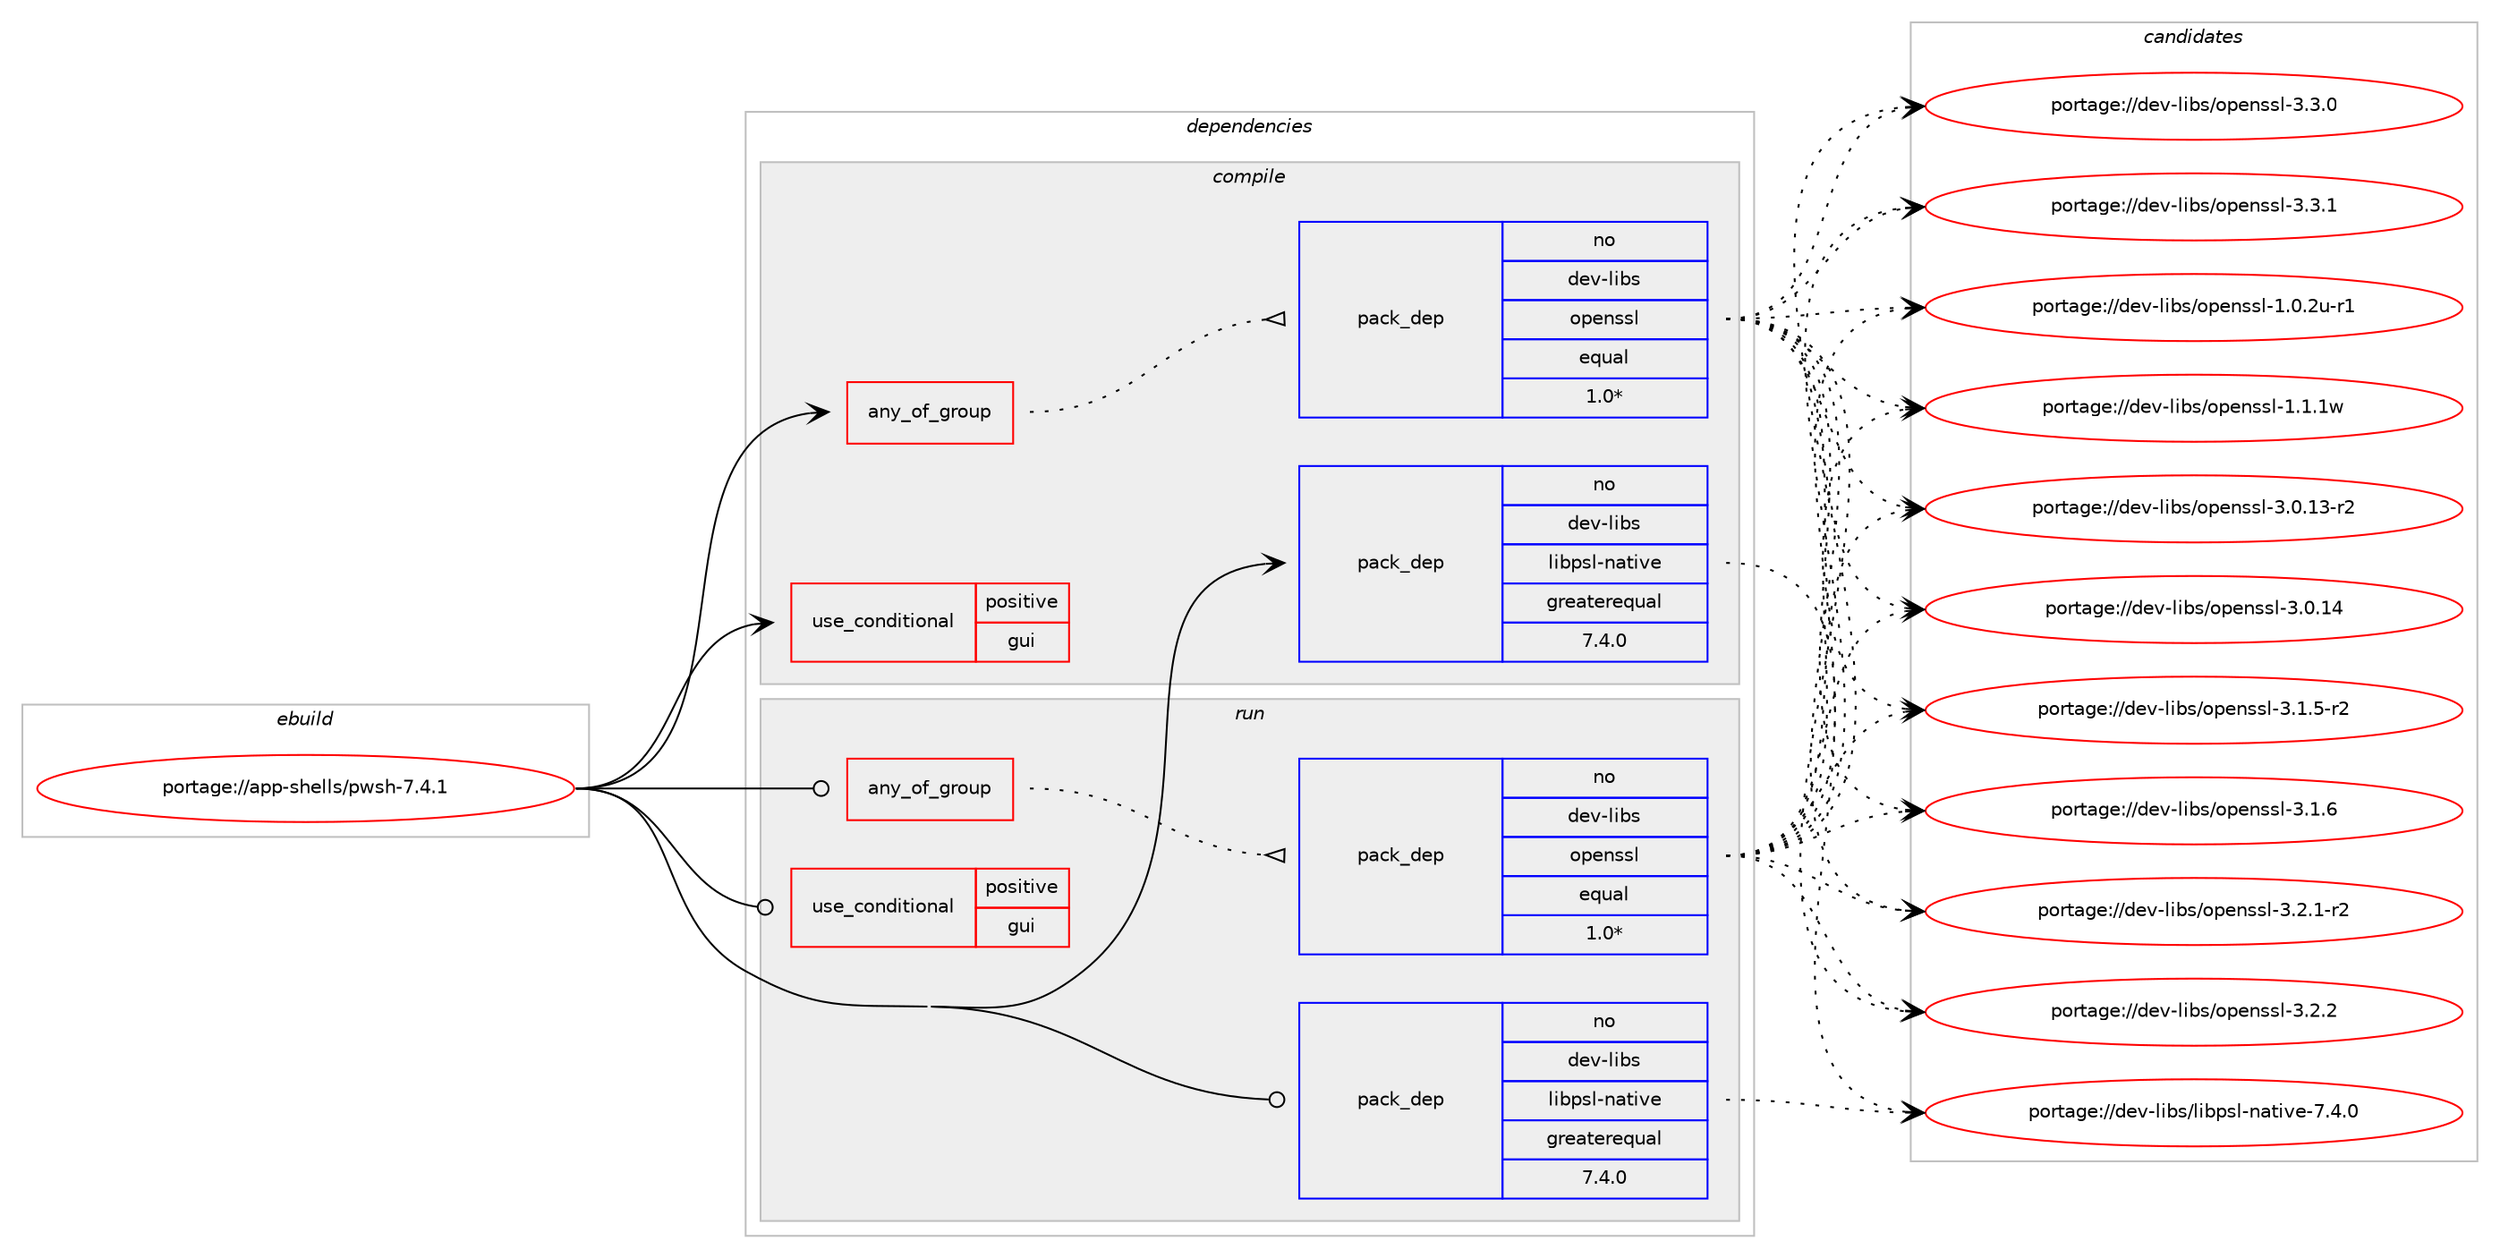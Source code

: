 digraph prolog {

# *************
# Graph options
# *************

newrank=true;
concentrate=true;
compound=true;
graph [rankdir=LR,fontname=Helvetica,fontsize=10,ranksep=1.5];#, ranksep=2.5, nodesep=0.2];
edge  [arrowhead=vee];
node  [fontname=Helvetica,fontsize=10];

# **********
# The ebuild
# **********

subgraph cluster_leftcol {
color=gray;
rank=same;
label=<<i>ebuild</i>>;
id [label="portage://app-shells/pwsh-7.4.1", color=red, width=4, href="../app-shells/pwsh-7.4.1.svg"];
}

# ****************
# The dependencies
# ****************

subgraph cluster_midcol {
color=gray;
label=<<i>dependencies</i>>;
subgraph cluster_compile {
fillcolor="#eeeeee";
style=filled;
label=<<i>compile</i>>;
subgraph any407 {
dependency22850 [label=<<TABLE BORDER="0" CELLBORDER="1" CELLSPACING="0" CELLPADDING="4"><TR><TD CELLPADDING="10">any_of_group</TD></TR></TABLE>>, shape=none, color=red];# *** BEGIN UNKNOWN DEPENDENCY TYPE (TODO) ***
# dependency22850 -> package_dependency(portage://app-shells/pwsh-7.4.1,install,no,dev-libs,openssl-compat,none,[,,],[slot(1.0.0)],[])
# *** END UNKNOWN DEPENDENCY TYPE (TODO) ***

subgraph pack8362 {
dependency22851 [label=<<TABLE BORDER="0" CELLBORDER="1" CELLSPACING="0" CELLPADDING="4" WIDTH="220"><TR><TD ROWSPAN="6" CELLPADDING="30">pack_dep</TD></TR><TR><TD WIDTH="110">no</TD></TR><TR><TD>dev-libs</TD></TR><TR><TD>openssl</TD></TR><TR><TD>equal</TD></TR><TR><TD>1.0*</TD></TR></TABLE>>, shape=none, color=blue];
}
dependency22850:e -> dependency22851:w [weight=20,style="dotted",arrowhead="oinv"];
}
id:e -> dependency22850:w [weight=20,style="solid",arrowhead="vee"];
subgraph cond14031 {
dependency22852 [label=<<TABLE BORDER="0" CELLBORDER="1" CELLSPACING="0" CELLPADDING="4"><TR><TD ROWSPAN="3" CELLPADDING="10">use_conditional</TD></TR><TR><TD>positive</TD></TR><TR><TD>gui</TD></TR></TABLE>>, shape=none, color=red];
# *** BEGIN UNKNOWN DEPENDENCY TYPE (TODO) ***
# dependency22852 -> package_dependency(portage://app-shells/pwsh-7.4.1,install,no,dev-util,desktop-file-utils,none,[,,],[],[])
# *** END UNKNOWN DEPENDENCY TYPE (TODO) ***

# *** BEGIN UNKNOWN DEPENDENCY TYPE (TODO) ***
# dependency22852 -> package_dependency(portage://app-shells/pwsh-7.4.1,install,no,x11-misc,shared-mime-info,none,[,,],[],[])
# *** END UNKNOWN DEPENDENCY TYPE (TODO) ***

}
id:e -> dependency22852:w [weight=20,style="solid",arrowhead="vee"];
subgraph pack8363 {
dependency22853 [label=<<TABLE BORDER="0" CELLBORDER="1" CELLSPACING="0" CELLPADDING="4" WIDTH="220"><TR><TD ROWSPAN="6" CELLPADDING="30">pack_dep</TD></TR><TR><TD WIDTH="110">no</TD></TR><TR><TD>dev-libs</TD></TR><TR><TD>libpsl-native</TD></TR><TR><TD>greaterequal</TD></TR><TR><TD>7.4.0</TD></TR></TABLE>>, shape=none, color=blue];
}
id:e -> dependency22853:w [weight=20,style="solid",arrowhead="vee"];
# *** BEGIN UNKNOWN DEPENDENCY TYPE (TODO) ***
# id -> package_dependency(portage://app-shells/pwsh-7.4.1,install,no,sys-libs,pam,none,[,,],[slot(0),subslot(0)],[])
# *** END UNKNOWN DEPENDENCY TYPE (TODO) ***

}
subgraph cluster_compileandrun {
fillcolor="#eeeeee";
style=filled;
label=<<i>compile and run</i>>;
}
subgraph cluster_run {
fillcolor="#eeeeee";
style=filled;
label=<<i>run</i>>;
subgraph any408 {
dependency22854 [label=<<TABLE BORDER="0" CELLBORDER="1" CELLSPACING="0" CELLPADDING="4"><TR><TD CELLPADDING="10">any_of_group</TD></TR></TABLE>>, shape=none, color=red];# *** BEGIN UNKNOWN DEPENDENCY TYPE (TODO) ***
# dependency22854 -> package_dependency(portage://app-shells/pwsh-7.4.1,run,no,dev-libs,openssl-compat,none,[,,],[slot(1.0.0)],[])
# *** END UNKNOWN DEPENDENCY TYPE (TODO) ***

subgraph pack8364 {
dependency22855 [label=<<TABLE BORDER="0" CELLBORDER="1" CELLSPACING="0" CELLPADDING="4" WIDTH="220"><TR><TD ROWSPAN="6" CELLPADDING="30">pack_dep</TD></TR><TR><TD WIDTH="110">no</TD></TR><TR><TD>dev-libs</TD></TR><TR><TD>openssl</TD></TR><TR><TD>equal</TD></TR><TR><TD>1.0*</TD></TR></TABLE>>, shape=none, color=blue];
}
dependency22854:e -> dependency22855:w [weight=20,style="dotted",arrowhead="oinv"];
}
id:e -> dependency22854:w [weight=20,style="solid",arrowhead="odot"];
subgraph cond14032 {
dependency22856 [label=<<TABLE BORDER="0" CELLBORDER="1" CELLSPACING="0" CELLPADDING="4"><TR><TD ROWSPAN="3" CELLPADDING="10">use_conditional</TD></TR><TR><TD>positive</TD></TR><TR><TD>gui</TD></TR></TABLE>>, shape=none, color=red];
# *** BEGIN UNKNOWN DEPENDENCY TYPE (TODO) ***
# dependency22856 -> package_dependency(portage://app-shells/pwsh-7.4.1,run,no,dev-util,desktop-file-utils,none,[,,],[],[])
# *** END UNKNOWN DEPENDENCY TYPE (TODO) ***

# *** BEGIN UNKNOWN DEPENDENCY TYPE (TODO) ***
# dependency22856 -> package_dependency(portage://app-shells/pwsh-7.4.1,run,no,x11-misc,shared-mime-info,none,[,,],[],[])
# *** END UNKNOWN DEPENDENCY TYPE (TODO) ***

}
id:e -> dependency22856:w [weight=20,style="solid",arrowhead="odot"];
subgraph pack8365 {
dependency22857 [label=<<TABLE BORDER="0" CELLBORDER="1" CELLSPACING="0" CELLPADDING="4" WIDTH="220"><TR><TD ROWSPAN="6" CELLPADDING="30">pack_dep</TD></TR><TR><TD WIDTH="110">no</TD></TR><TR><TD>dev-libs</TD></TR><TR><TD>libpsl-native</TD></TR><TR><TD>greaterequal</TD></TR><TR><TD>7.4.0</TD></TR></TABLE>>, shape=none, color=blue];
}
id:e -> dependency22857:w [weight=20,style="solid",arrowhead="odot"];
# *** BEGIN UNKNOWN DEPENDENCY TYPE (TODO) ***
# id -> package_dependency(portage://app-shells/pwsh-7.4.1,run,no,sys-libs,pam,none,[,,],[slot(0),subslot(0)],[])
# *** END UNKNOWN DEPENDENCY TYPE (TODO) ***

# *** BEGIN UNKNOWN DEPENDENCY TYPE (TODO) ***
# id -> package_dependency(portage://app-shells/pwsh-7.4.1,run,no,virtual,dotnet-sdk,none,[,,],[slot(8.0)],[])
# *** END UNKNOWN DEPENDENCY TYPE (TODO) ***

}
}

# **************
# The candidates
# **************

subgraph cluster_choices {
rank=same;
color=gray;
label=<<i>candidates</i>>;

subgraph choice8362 {
color=black;
nodesep=1;
choice1001011184510810598115471111121011101151151084549464846501174511449 [label="portage://dev-libs/openssl-1.0.2u-r1", color=red, width=4,href="../dev-libs/openssl-1.0.2u-r1.svg"];
choice100101118451081059811547111112101110115115108454946494649119 [label="portage://dev-libs/openssl-1.1.1w", color=red, width=4,href="../dev-libs/openssl-1.1.1w.svg"];
choice100101118451081059811547111112101110115115108455146484649514511450 [label="portage://dev-libs/openssl-3.0.13-r2", color=red, width=4,href="../dev-libs/openssl-3.0.13-r2.svg"];
choice10010111845108105981154711111210111011511510845514648464952 [label="portage://dev-libs/openssl-3.0.14", color=red, width=4,href="../dev-libs/openssl-3.0.14.svg"];
choice1001011184510810598115471111121011101151151084551464946534511450 [label="portage://dev-libs/openssl-3.1.5-r2", color=red, width=4,href="../dev-libs/openssl-3.1.5-r2.svg"];
choice100101118451081059811547111112101110115115108455146494654 [label="portage://dev-libs/openssl-3.1.6", color=red, width=4,href="../dev-libs/openssl-3.1.6.svg"];
choice1001011184510810598115471111121011101151151084551465046494511450 [label="portage://dev-libs/openssl-3.2.1-r2", color=red, width=4,href="../dev-libs/openssl-3.2.1-r2.svg"];
choice100101118451081059811547111112101110115115108455146504650 [label="portage://dev-libs/openssl-3.2.2", color=red, width=4,href="../dev-libs/openssl-3.2.2.svg"];
choice100101118451081059811547111112101110115115108455146514648 [label="portage://dev-libs/openssl-3.3.0", color=red, width=4,href="../dev-libs/openssl-3.3.0.svg"];
choice100101118451081059811547111112101110115115108455146514649 [label="portage://dev-libs/openssl-3.3.1", color=red, width=4,href="../dev-libs/openssl-3.3.1.svg"];
dependency22851:e -> choice1001011184510810598115471111121011101151151084549464846501174511449:w [style=dotted,weight="100"];
dependency22851:e -> choice100101118451081059811547111112101110115115108454946494649119:w [style=dotted,weight="100"];
dependency22851:e -> choice100101118451081059811547111112101110115115108455146484649514511450:w [style=dotted,weight="100"];
dependency22851:e -> choice10010111845108105981154711111210111011511510845514648464952:w [style=dotted,weight="100"];
dependency22851:e -> choice1001011184510810598115471111121011101151151084551464946534511450:w [style=dotted,weight="100"];
dependency22851:e -> choice100101118451081059811547111112101110115115108455146494654:w [style=dotted,weight="100"];
dependency22851:e -> choice1001011184510810598115471111121011101151151084551465046494511450:w [style=dotted,weight="100"];
dependency22851:e -> choice100101118451081059811547111112101110115115108455146504650:w [style=dotted,weight="100"];
dependency22851:e -> choice100101118451081059811547111112101110115115108455146514648:w [style=dotted,weight="100"];
dependency22851:e -> choice100101118451081059811547111112101110115115108455146514649:w [style=dotted,weight="100"];
}
subgraph choice8363 {
color=black;
nodesep=1;
choice100101118451081059811547108105981121151084511097116105118101455546524648 [label="portage://dev-libs/libpsl-native-7.4.0", color=red, width=4,href="../dev-libs/libpsl-native-7.4.0.svg"];
dependency22853:e -> choice100101118451081059811547108105981121151084511097116105118101455546524648:w [style=dotted,weight="100"];
}
subgraph choice8364 {
color=black;
nodesep=1;
choice1001011184510810598115471111121011101151151084549464846501174511449 [label="portage://dev-libs/openssl-1.0.2u-r1", color=red, width=4,href="../dev-libs/openssl-1.0.2u-r1.svg"];
choice100101118451081059811547111112101110115115108454946494649119 [label="portage://dev-libs/openssl-1.1.1w", color=red, width=4,href="../dev-libs/openssl-1.1.1w.svg"];
choice100101118451081059811547111112101110115115108455146484649514511450 [label="portage://dev-libs/openssl-3.0.13-r2", color=red, width=4,href="../dev-libs/openssl-3.0.13-r2.svg"];
choice10010111845108105981154711111210111011511510845514648464952 [label="portage://dev-libs/openssl-3.0.14", color=red, width=4,href="../dev-libs/openssl-3.0.14.svg"];
choice1001011184510810598115471111121011101151151084551464946534511450 [label="portage://dev-libs/openssl-3.1.5-r2", color=red, width=4,href="../dev-libs/openssl-3.1.5-r2.svg"];
choice100101118451081059811547111112101110115115108455146494654 [label="portage://dev-libs/openssl-3.1.6", color=red, width=4,href="../dev-libs/openssl-3.1.6.svg"];
choice1001011184510810598115471111121011101151151084551465046494511450 [label="portage://dev-libs/openssl-3.2.1-r2", color=red, width=4,href="../dev-libs/openssl-3.2.1-r2.svg"];
choice100101118451081059811547111112101110115115108455146504650 [label="portage://dev-libs/openssl-3.2.2", color=red, width=4,href="../dev-libs/openssl-3.2.2.svg"];
choice100101118451081059811547111112101110115115108455146514648 [label="portage://dev-libs/openssl-3.3.0", color=red, width=4,href="../dev-libs/openssl-3.3.0.svg"];
choice100101118451081059811547111112101110115115108455146514649 [label="portage://dev-libs/openssl-3.3.1", color=red, width=4,href="../dev-libs/openssl-3.3.1.svg"];
dependency22855:e -> choice1001011184510810598115471111121011101151151084549464846501174511449:w [style=dotted,weight="100"];
dependency22855:e -> choice100101118451081059811547111112101110115115108454946494649119:w [style=dotted,weight="100"];
dependency22855:e -> choice100101118451081059811547111112101110115115108455146484649514511450:w [style=dotted,weight="100"];
dependency22855:e -> choice10010111845108105981154711111210111011511510845514648464952:w [style=dotted,weight="100"];
dependency22855:e -> choice1001011184510810598115471111121011101151151084551464946534511450:w [style=dotted,weight="100"];
dependency22855:e -> choice100101118451081059811547111112101110115115108455146494654:w [style=dotted,weight="100"];
dependency22855:e -> choice1001011184510810598115471111121011101151151084551465046494511450:w [style=dotted,weight="100"];
dependency22855:e -> choice100101118451081059811547111112101110115115108455146504650:w [style=dotted,weight="100"];
dependency22855:e -> choice100101118451081059811547111112101110115115108455146514648:w [style=dotted,weight="100"];
dependency22855:e -> choice100101118451081059811547111112101110115115108455146514649:w [style=dotted,weight="100"];
}
subgraph choice8365 {
color=black;
nodesep=1;
choice100101118451081059811547108105981121151084511097116105118101455546524648 [label="portage://dev-libs/libpsl-native-7.4.0", color=red, width=4,href="../dev-libs/libpsl-native-7.4.0.svg"];
dependency22857:e -> choice100101118451081059811547108105981121151084511097116105118101455546524648:w [style=dotted,weight="100"];
}
}

}
